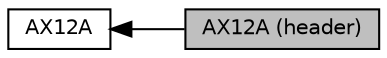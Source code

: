 digraph "AX12A (header)"
{
  edge [fontname="Helvetica",fontsize="10",labelfontname="Helvetica",labelfontsize="10"];
  node [fontname="Helvetica",fontsize="10",shape=record];
  rankdir=LR;
  Node1 [label="AX12A",height=0.2,width=0.4,color="black", fillcolor="white", style="filled",URL="$group___a_x12_a.html",tooltip="Globally-accessible functions for interfacing with AX12A actuators. These functions are specific to A..."];
  Node0 [label="AX12A (header)",height=0.2,width=0.4,color="black", fillcolor="grey75", style="filled", fontcolor="black"];
  Node1->Node0 [shape=plaintext, dir="back", style="solid"];
}
